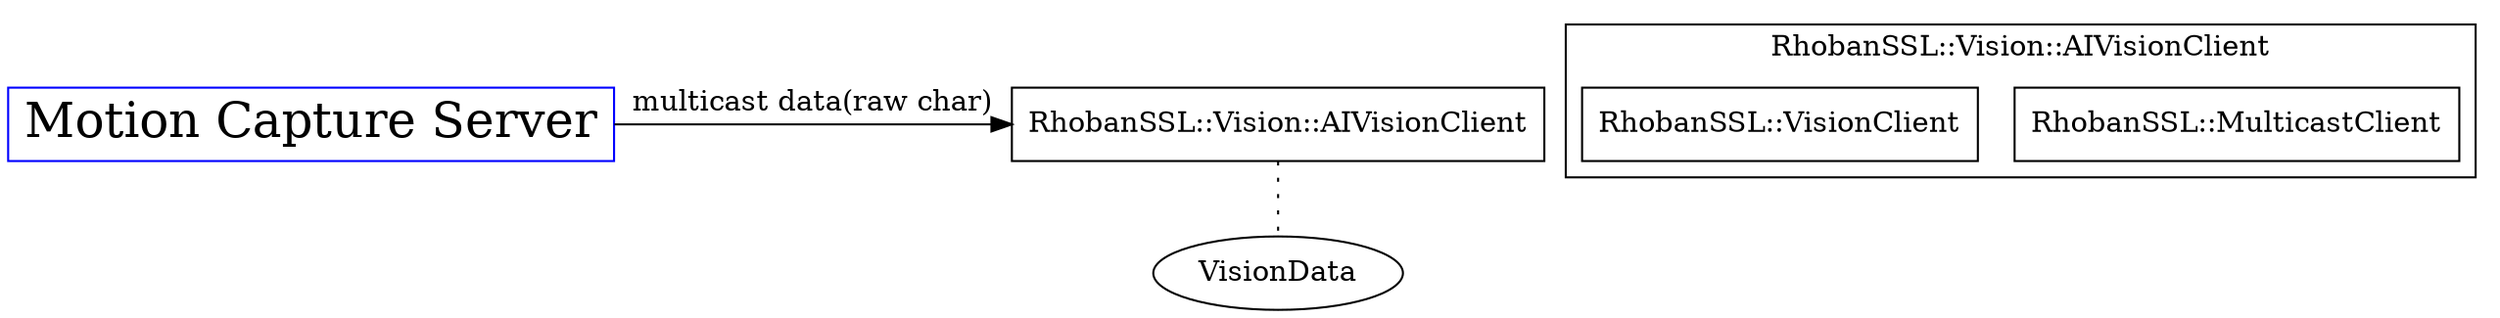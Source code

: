 digraph whole_archi {               
	       a [shape=box, color=blue, fontsize=24, label="Motion Capture Server"]
               b [shape=box , label="RhobanSSL::Vision::AIVisionClient"];
	       a -> b [label="multicast data(raw char)"];
               {rank=same; a b}
	       c [ label="VisionData"];
	       b -> c [dir=none , style=dotted] ;
	       
	       subgraph cluster_vision {
	       		label="RhobanSSL::Vision::AIVisionClient"
			x [shape=box , label="RhobanSSL::MulticastClient"];
			y [shape=box , label="RhobanSSL::VisionClient"];
	       }
       }

